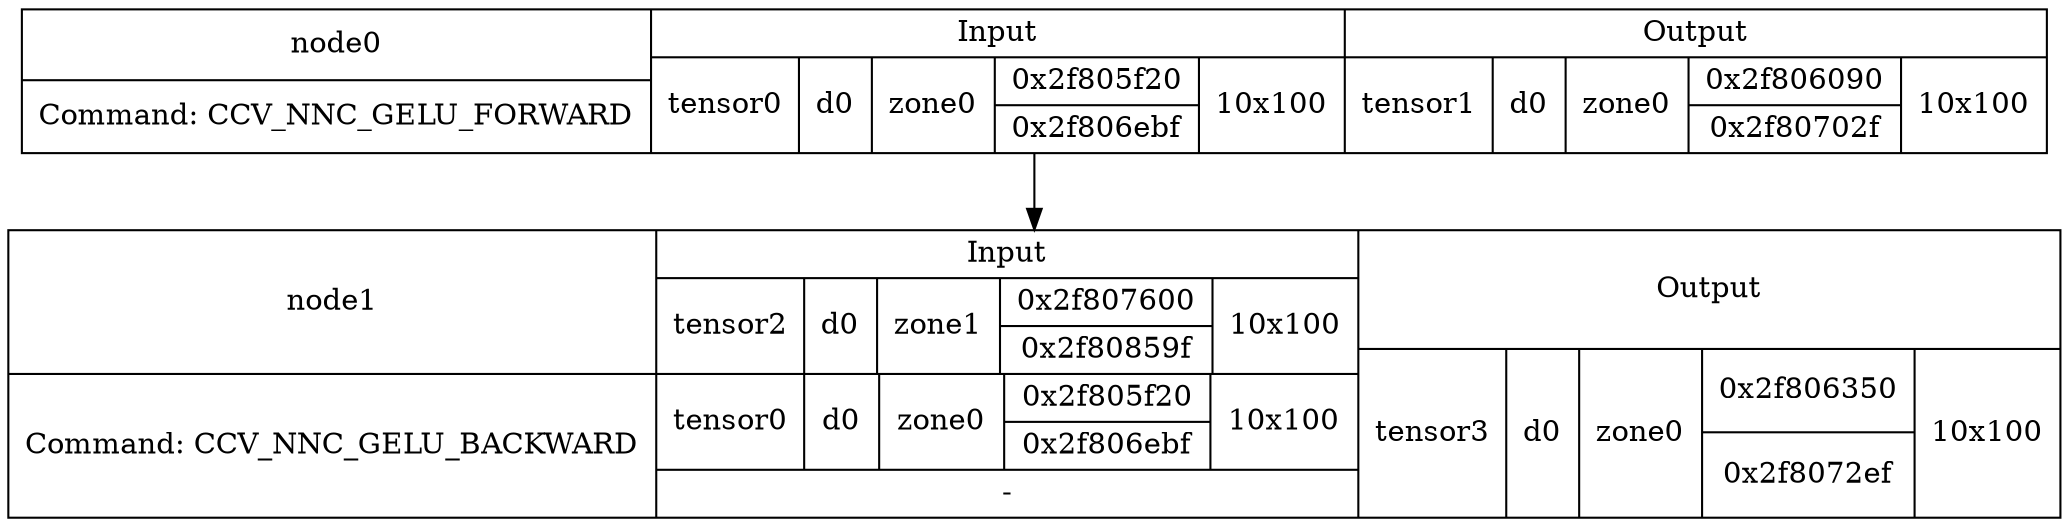 digraph G {
compound=true;
node0 [shape=record,label="{node0|Command: CCV_NNC_GELU_FORWARD}|{Input|{tensor0|d0|zone0|{0x2f805f20|0x2f806ebf}|10x100}}|{Output|{tensor1|d0|zone0|{0x2f806090|0x2f80702f}|10x100}}"];
node1 [shape=record,label="{node1|Command: CCV_NNC_GELU_BACKWARD}|{Input|{tensor2|d0|zone1|{0x2f807600|0x2f80859f}|10x100}|{tensor0|d0|zone0|{0x2f805f20|0x2f806ebf}|10x100}|-}|{Output|{tensor3|d0|zone0|{0x2f806350|0x2f8072ef}|10x100}}"];
node0 -> node1;
}
